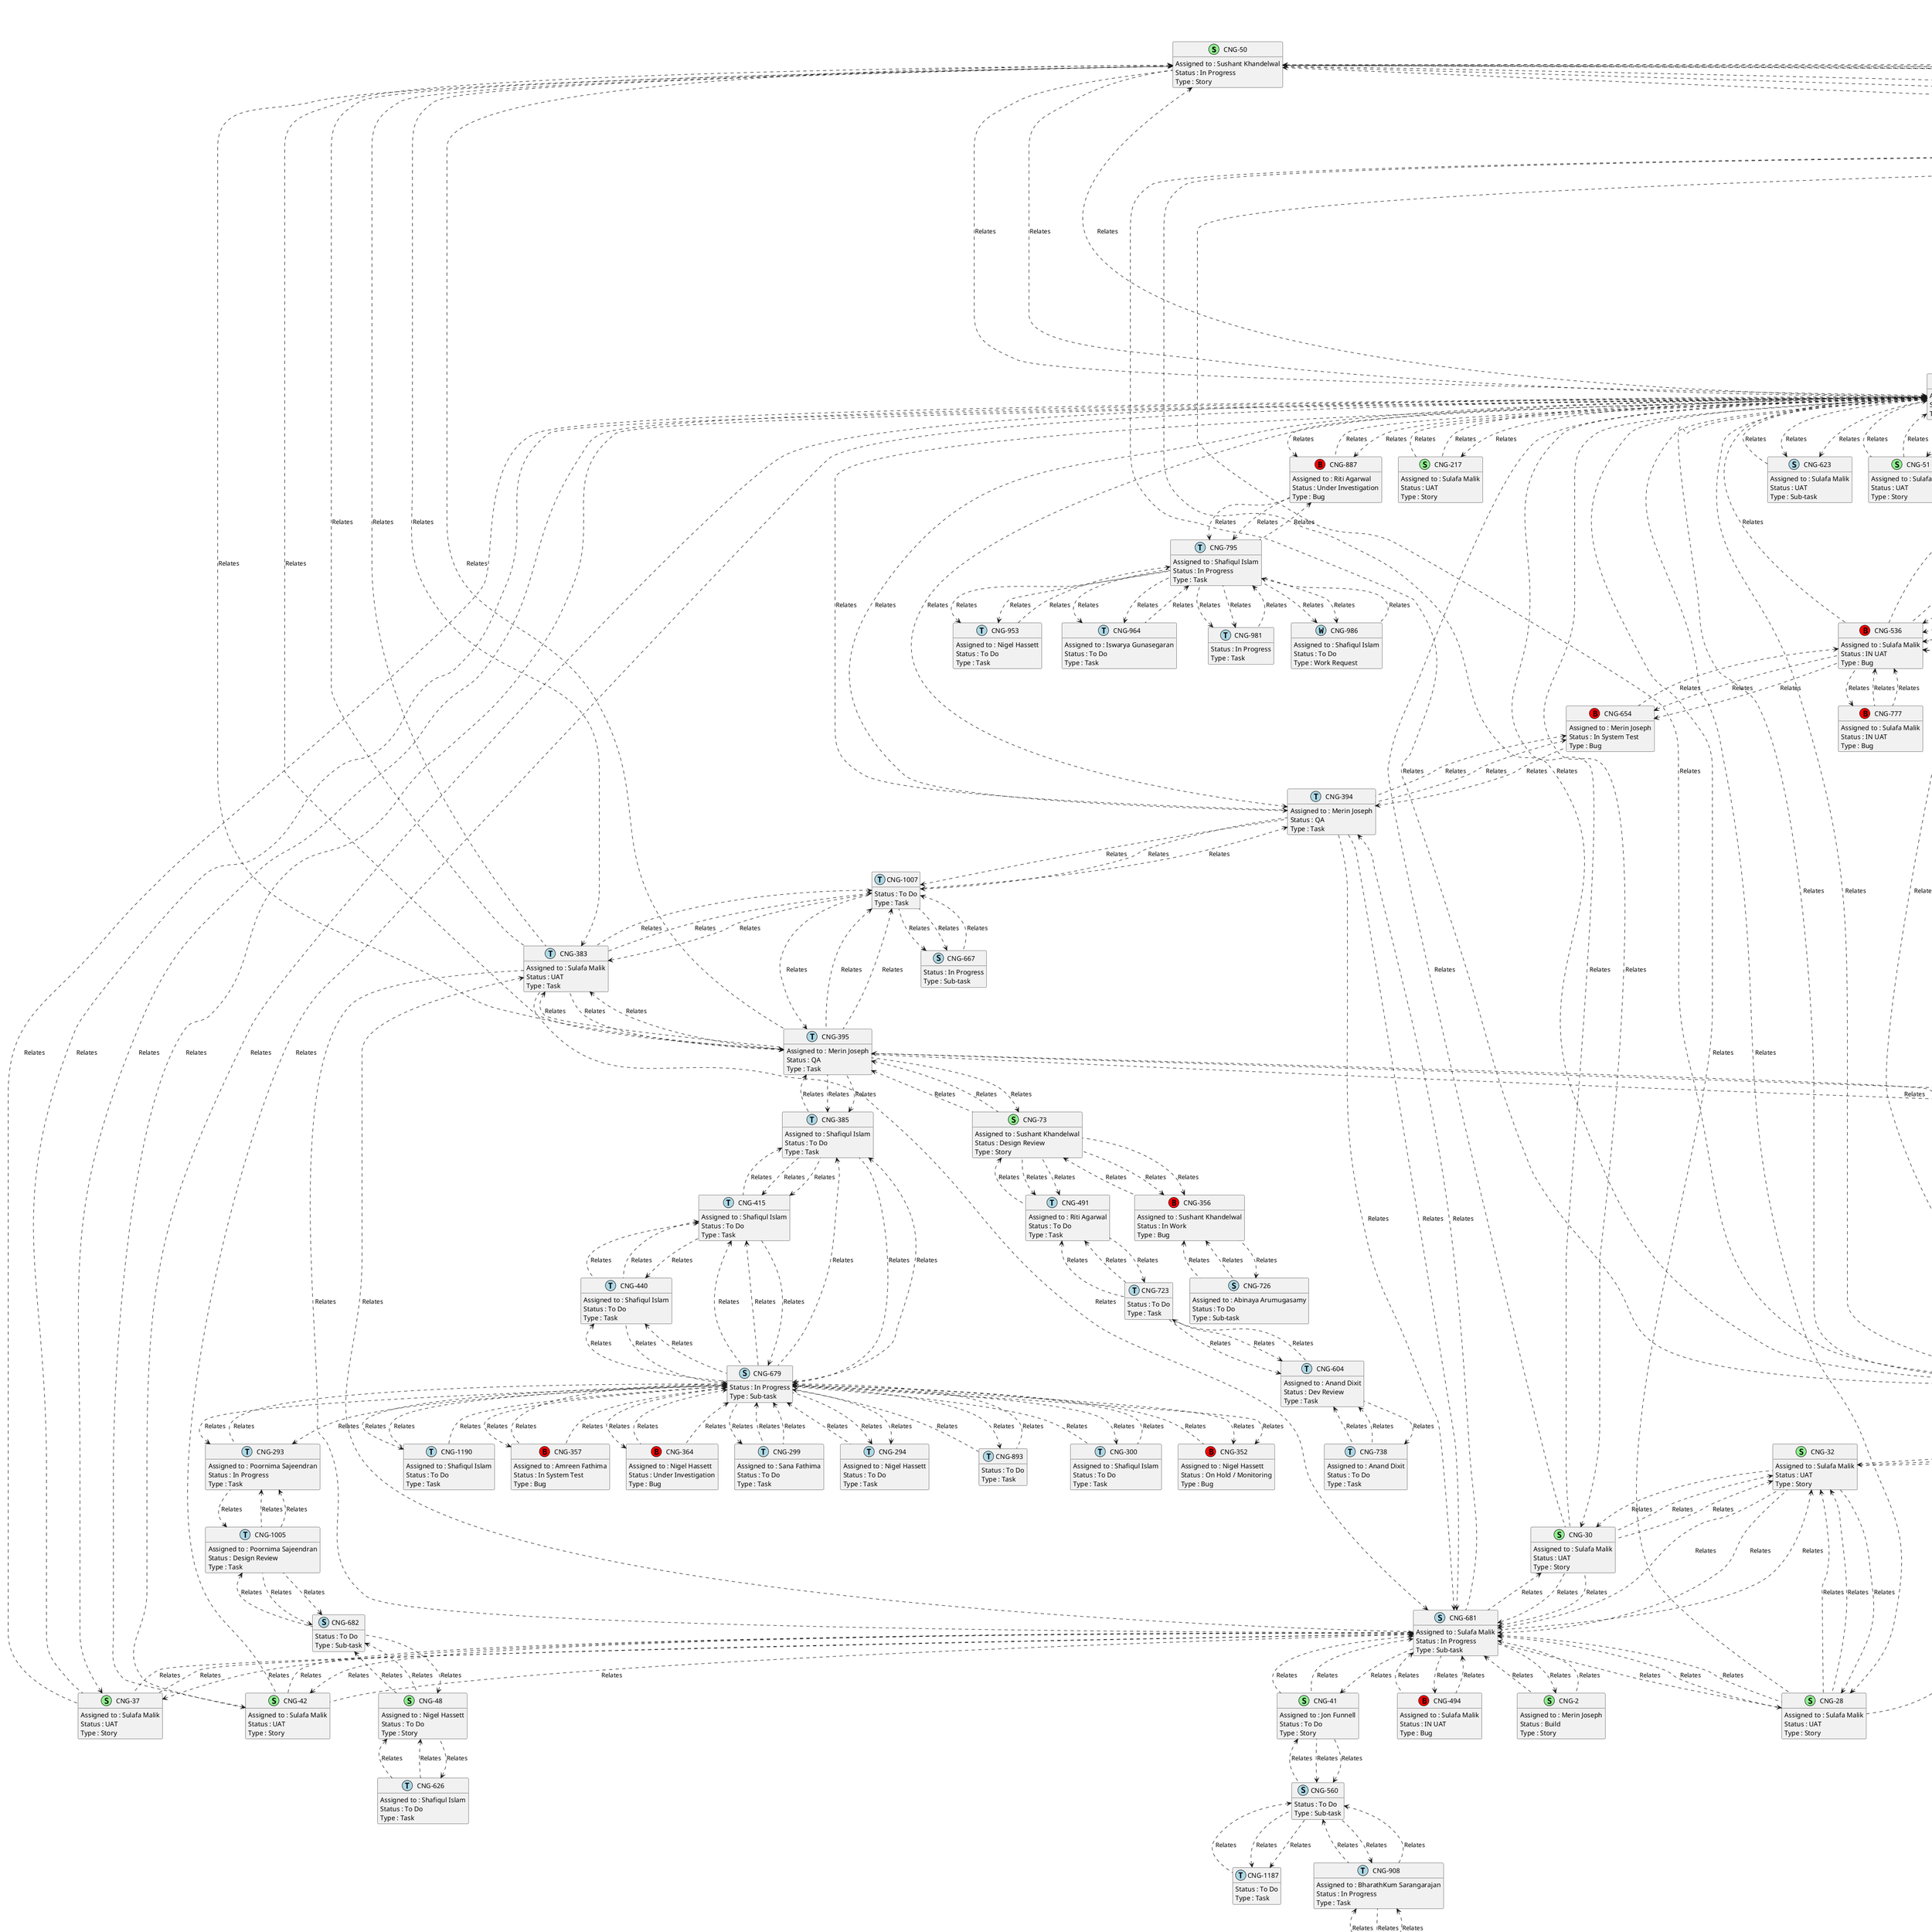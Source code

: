 @startuml
'https://plantuml.com/class-diagram

' GENERATE CLASS DIAGRAM ===========
' Generated at    : Mon Apr 15 14:04:21 CEST 2024

hide empty members

legend
Jira Ticket Status
----
(IN UAT) : 7
(In Review (migrated)) : 1
(To Do) : 97
(Dev Review) : 9
(In Work) : 3
(Under Investigation) : 2
(UAT) : 18
(In Progress) : 51
(In System Test) : 5
(QA) : 10
(Build) : 2
(On Hold / Monitoring) : 2
(Design Review) : 4
----
Jira Ticket Types
----
(Risks) : 7
(Task) : 104
(Issue) : 2
(Work Request) : 1
(Bug) : 19
(Sub-task) : 35
(Story) : 42
(New Feature) : 1
end legend


' Tickets =======
class "CNG-50" << (S,lightgreen) >> {
  Assigned to : Sushant Khandelwal
  Status : In Progress
  Type : Story
}

class "CNG-51" << (S,lightgreen) >> {
  Assigned to : Sulafa Malik
  Status : UAT
  Type : Story
}

class "CNG-55" << (S,lightgreen) >> {
  Assigned to : Shafiqul Islam
  Status : To Do
  Type : Story
}

class "CNG-57" << (S,lightgreen) >> {
  Assigned to : Sulafa Malik
  Status : UAT
  Type : Story
}

class "CNG-1329" << (T,lightblue) >> {
  Assigned to : Shafiqul Islam
  Status : To Do
  Type : Task
}

class "CNG-1208" << (T,lightblue) >> {
  Assigned to : Shafiqul Islam
  Status : To Do
  Type : Task
}

class "CNG-893" << (T,lightblue) >> {
  Status : To Do
  Type : Task
}

class "CNG-651" << (T,lightblue) >> {
  Assigned to : Rukaya Ogazi-Khan
  Status : To Do
  Type : Task
}

class "CNG-1205" << (T,lightblue) >> {
  Assigned to : Sivagami S
  Status : In Progress
  Type : Task
}

class "CNG-773" << (T,lightblue) >> {
  Assigned to : Merin Joseph
  Status : In Progress
  Type : Task
}

class "CNG-776" << (T,lightblue) >> {
  Assigned to : Rukaya Ogazi-Khan
  Status : To Do
  Type : Task
}

class "CNG-655" << (N,lightgreen) >> {
  Status : To Do
  Type : New Feature
}

class "CNG-654" << (B,red) >> {
  Assigned to : Merin Joseph
  Status : In System Test
  Type : Bug
}

class "CNG-533" << (T,lightblue) >> {
  Assigned to : Anand Dixit
  Status : In Progress
  Type : Task
}

class "CNG-536" << (B,red) >> {
  Assigned to : Sulafa Malik
  Status : IN UAT
  Type : Bug
}

class "CNG-415" << (T,lightblue) >> {
  Assigned to : Shafiqul Islam
  Status : To Do
  Type : Task
}

class "CNG-777" << (B,red) >> {
  Assigned to : Sulafa Malik
  Status : IN UAT
  Type : Bug
}

class "CNG-548" << (T,lightblue) >> {
  Assigned to : Sushant Khandelwal
  Status : In Progress
  Type : Task
}

class "CNG-66" << (S,lightgreen) >> {
  Assigned to : Sulafa Malik
  Status : UAT
  Type : Story
}

class "CNG-68" << (S,lightgreen) >> {
  Assigned to : Anand Jajoo
  Status : To Do
  Type : Story
}

class "CNG-69" << (S,lightgreen) >> {
  Assigned to : Sulafa Malik
  Status : UAT
  Type : Story
}

class "CNG-2" << (S,lightgreen) >> {
  Assigned to : Merin Joseph
  Status : Build
  Type : Story
}

class "CNG-785" << (T,lightblue) >> {
  Assigned to : BharathKum Sarangarajan
  Status : In Progress
  Type : Task
}

class "CNG-300" << (T,lightblue) >> {
  Assigned to : Shafiqul Islam
  Status : To Do
  Type : Task
}

class "CNG-1330" << (T,lightblue) >> {
  Assigned to : Rukaya Ogazi-Khan
  Status : To Do
  Type : Task
}

class "CNG-1331" << (T,lightblue) >> {
  Assigned to : Rukaya Ogazi-Khan
  Status : To Do
  Type : Task
}

class "CNG-667" << (S,lightblue) >> {
  Status : In Progress
  Type : Sub-task
}

class "CNG-30" << (S,lightgreen) >> {
  Assigned to : Sulafa Malik
  Status : UAT
  Type : Story
}

class "CNG-32" << (S,lightgreen) >> {
  Assigned to : Sulafa Malik
  Status : UAT
  Type : Story
}

class "CNG-999" << (T,lightblue) >> {
  Assigned to : Amreen Fathima
  Status : QA
  Type : Task
}

class "CNG-518" << (T,lightblue) >> {
  Assigned to : Shafiqul Islam
  Status : UAT
  Type : Task
}

class "CNG-37" << (S,lightgreen) >> {
  Assigned to : Sulafa Malik
  Status : UAT
  Type : Story
}

class "CNG-1305" << (T,lightblue) >> {
  Assigned to : Rukaya Ogazi-Khan
  Status : In Progress
  Type : Task
}

class "CNG-870" << (T,lightblue) >> {
  Assigned to : Rukaya Ogazi-Khan
  Status : To Do
  Type : Task
}

class "CNG-873" << (T,lightblue) >> {
  Assigned to : Paolo Brunasti
  Status : In Progress
  Type : Task
}

class "CNG-1301" << (T,lightblue) >> {
  Assigned to : Rukaya Ogazi-Khan
  Status : To Do
  Type : Task
}

class "CNG-994" << (R,red) >> {
  Assigned to : Shafiqul Islam
  Status : To Do
  Type : Risks
}

class "CNG-993" << (R,red) >> {
  Assigned to : Sana Fathima
  Status : To Do
  Type : Risks
}

class "CNG-996" << (R,red) >> {
  Assigned to : Shafiqul Islam
  Status : To Do
  Type : Risks
}

class "CNG-1300" << (T,lightblue) >> {
  Assigned to : Dileep
  Status : In Progress
  Type : Task
}

class "CNG-995" << (R,red) >> {
  Assigned to : Shafiqul Islam
  Status : To Do
  Type : Risks
}

class "CNG-997" << (R,red) >> {
  Assigned to : Shafiqul Islam
  Status : To Do
  Type : Risks
}

class "CNG-41" << (S,lightgreen) >> {
  Assigned to : Jon Funnell
  Status : To Do
  Type : Story
}

class "CNG-42" << (S,lightgreen) >> {
  Assigned to : Sulafa Malik
  Status : UAT
  Type : Story
}

class "CNG-529" << (T,lightblue) >> {
  Assigned to : Rukaya Ogazi-Khan
  Status : To Do
  Type : Task
}

class "CNG-407" << (B,red) >> {
  Assigned to : Shafiqul Islam
  Status : On Hold / Monitoring
  Type : Bug
}

class "CNG-46" << (S,lightgreen) >> {
  Assigned to : Sulafa Malik
  Status : UAT
  Type : Story
}

class "CNG-1318" << (T,lightblue) >> {
  Assigned to : BharathKum Sarangarajan
  Status : To Do
  Type : Task
}

class "CNG-48" << (S,lightgreen) >> {
  Assigned to : Nigel Hassett
  Status : To Do
  Type : Story
}

class "CNG-1316" << (T,lightblue) >> {
  Status : To Do
  Type : Task
}

class "CNG-49" << (S,lightgreen) >> {
  Assigned to : Amreen Fathima
  Status : QA
  Type : Story
}

class "CNG-1315" << (T,lightblue) >> {
  Assigned to : BharathKum Sarangarajan
  Status : To Do
  Type : Task
}

class "CNG-521" << (B,red) >> {
  Assigned to : Jon Funnell
  Status : IN UAT
  Type : Bug
}

class "CNG-765" << (S,lightblue) >> {
  Assigned to : Jon Funnell
  Status : In Progress
  Type : Sub-task
}

class "CNG-646" << (B,red) >> {
  Assigned to : Sulafa Malik
  Status : IN UAT
  Type : Bug
}

class "CNG-887" << (B,red) >> {
  Assigned to : Riti Agarwal
  Status : Under Investigation
  Type : Bug
}

class "CNG-339" << (T,lightblue) >> {
  Assigned to : Abinaya Arumugasamy
  Status : Dev Review
  Type : Task
}

class "CNG-210" << (S,lightgreen) >> {
  Assigned to : Sulafa Malik
  Status : UAT
  Type : Story
}

class "CNG-697" << (T,lightblue) >> {
  Assigned to : Shafiqul Islam
  Status : In Progress
  Type : Task
}

class "CNG-696" << (T,lightblue) >> {
  Assigned to : Shafiqul Islam
  Status : In Progress
  Type : Task
}

class "CNG-333" << (T,lightblue) >> {
  Assigned to : BharathKum Sarangarajan
  Status : In Progress
  Type : Task
}

class "CNG-214" << (S,lightgreen) >> {
  Assigned to : Narayana Golla
  Status : In Progress
  Type : Story
}

class "CNG-217" << (S,lightgreen) >> {
  Assigned to : Sulafa Malik
  Status : UAT
  Type : Story
}

class "CNG-590" << (S,lightblue) >> {
  Assigned to : Shafiqul Islam
  Status : To Do
  Type : Sub-task
}

class "CNG-592" << (S,lightblue) >> {
  Assigned to : Anand Dixit
  Status : To Do
  Type : Sub-task
}

class "CNG-591" << (S,lightblue) >> {
  Assigned to : Shafiqul Islam
  Status : To Do
  Type : Sub-task
}

class "CNG-352" << (B,red) >> {
  Assigned to : Nigel Hassett
  Status : On Hold / Monitoring
  Type : Bug
}

class "CNG-908" << (T,lightblue) >> {
  Assigned to : BharathKum Sarangarajan
  Status : In Progress
  Type : Task
}

class "CNG-902" << (T,lightblue) >> {
  Assigned to : Rukaya Ogazi-Khan
  Status : To Do
  Type : Task
}

class "CNG-28" << (S,lightgreen) >> {
  Assigned to : Sulafa Malik
  Status : UAT
  Type : Story
}

class "CNG-906" << (T,lightblue) >> {
  Assigned to : Rukaya Ogazi-Khan
  Status : To Do
  Type : Task
}

class "CNG-589" << (S,lightblue) >> {
  Assigned to : Shafiqul Islam
  Status : In Progress
  Type : Sub-task
}

class "CNG-346" << (B,red) >> {
  Assigned to : Amreen Fathima
  Status : In System Test
  Type : Bug
}

class "CNG-1185" << (T,lightblue) >> {
  Assigned to : Rukaya Ogazi-Khan
  Status : To Do
  Type : Task
}

class "CNG-1183" << (T,lightblue) >> {
  Assigned to : Rukaya Ogazi-Khan
  Status : To Do
  Type : Task
}

class "CNG-680" << (S,lightblue) >> {
  Status : In Progress
  Type : Sub-task
}

class "CNG-1060" << (T,lightblue) >> {
  Assigned to : Rukaya Ogazi-Khan
  Status : To Do
  Type : Task
}

class "CNG-1182" << (T,lightblue) >> {
  Assigned to : Shafiqul Islam
  Status : To Do
  Type : Task
}

class "CNG-440" << (T,lightblue) >> {
  Assigned to : Shafiqul Islam
  Status : To Do
  Type : Task
}

class "CNG-682" << (S,lightblue) >> {
  Status : To Do
  Type : Sub-task
}

class "CNG-681" << (S,lightblue) >> {
  Assigned to : Sulafa Malik
  Status : In Progress
  Type : Sub-task
}

class "CNG-560" << (S,lightblue) >> {
  Status : To Do
  Type : Sub-task
}

class "CNG-559" << (S,lightblue) >> {
  Assigned to : Sulafa Malik
  Status : To Do
  Type : Sub-task
}

class "CNG-312" << (B,red) >> {
  Assigned to : Sulafa Malik
  Status : IN UAT
  Type : Bug
}

class "CNG-795" << (T,lightblue) >> {
  Assigned to : Shafiqul Islam
  Status : In Progress
  Type : Task
}

class "CNG-1189" << (T,lightblue) >> {
  Assigned to : Rukaya Ogazi-Khan
  Status : To Do
  Type : Task
}

class "CNG-679" << (S,lightblue) >> {
  Status : In Progress
  Type : Sub-task
}

class "CNG-1187" << (T,lightblue) >> {
  Status : To Do
  Type : Task
}

class "CNG-558" << (S,lightblue) >> {
  Status : To Do
  Type : Sub-task
}

class "CNG-557" << (S,lightblue) >> {
  Assigned to : Shafiqul Islam
  Status : In Progress
  Type : Sub-task
}

class "CNG-1075" << (T,lightblue) >> {
  Assigned to : Rukaya Ogazi-Khan
  Status : In Progress
  Type : Task
}

class "CNG-1190" << (T,lightblue) >> {
  Assigned to : Shafiqul Islam
  Status : To Do
  Type : Task
}

class "CNG-1191" << (T,lightblue) >> {
  Assigned to : Shafiqul Islam
  Status : To Do
  Type : Task
}

class "CNG-684" << (S,lightblue) >> {
  Assigned to : Shafiqul Islam
  Status : To Do
  Type : Sub-task
}

class "CNG-686" << (S,lightblue) >> {
  Status : QA
  Type : Sub-task
}

class "CNG-685" << (S,lightblue) >> {
  Assigned to : Merin Joseph
  Status : To Do
  Type : Sub-task
}

class "CNG-688" << (S,lightblue) >> {
  Status : To Do
  Type : Sub-task
}

class "CNG-687" << (S,lightblue) >> {
  Assigned to : Sulafa Malik
  Status : To Do
  Type : Sub-task
}

class "CNG-689" << (S,lightblue) >> {
  Status : QA
  Type : Sub-task
}

class "CNG-383" << (T,lightblue) >> {
  Assigned to : Sulafa Malik
  Status : UAT
  Type : Task
}

class "CNG-1281" << (T,lightblue) >> {
  Assigned to : Rukaya Ogazi-Khan
  Status : To Do
  Type : Task
}

class "CNG-385" << (T,lightblue) >> {
  Assigned to : Shafiqul Islam
  Status : To Do
  Type : Task
}

class "CNG-814" << (S,lightblue) >> {
  Status : In Progress
  Type : Sub-task
}

class "CNG-376" << (S,lightgreen) >> {
  Assigned to : Abdul Kader Nabil
  Status : Dev Review
  Type : Story
}

class "CNG-255" << (T,lightblue) >> {
  Assigned to : Deepak Ingwale
  Status : Dev Review
  Type : Task
}

class "CNG-257" << (S,lightgreen) >> {
  Assigned to : Tony Cassidy
  Status : UAT
  Type : Story
}

class "CNG-377" << (S,lightgreen) >> {
  Assigned to : Abinaya Arumugasamy
  Status : Dev Review
  Type : Story
}

class "CNG-1289" << (T,lightblue) >> {
  Status : To Do
  Type : Task
}

class "CNG-1174" << (S,lightblue) >> {
  Status : To Do
  Type : Sub-task
}

class "CNG-1175" << (T,lightblue) >> {
  Assigned to : Rukaya Ogazi-Khan
  Status : In Progress
  Type : Task
}

class "CNG-1172" << (S,lightblue) >> {
  Status : To Do
  Type : Sub-task
}

class "CNG-394" << (T,lightblue) >> {
  Assigned to : Merin Joseph
  Status : QA
  Type : Task
}

class "CNG-393" << (S,lightgreen) >> {
  Assigned to : Deepak Ingwale
  Status : In Progress
  Type : Story
}

class "CNG-395" << (T,lightblue) >> {
  Assigned to : Merin Joseph
  Status : QA
  Type : Task
}

class "CNG-707" << (S,lightgreen) >> {
  Assigned to : Anand Dixit
  Status : To Do
  Type : Story
}

class "CNG-387" << (S,lightgreen) >> {
  Assigned to : Sulafa Malik
  Status : UAT
  Type : Story
}

class "CNG-388" << (S,lightgreen) >> {
  Assigned to : Sushant Khandelwal
  Status : In Progress
  Type : Story
}

class "CNG-1299" << (T,lightblue) >> {
  Assigned to : Rukaya Ogazi-Khan
  Status : In Progress
  Type : Task
}

class "CNG-269" << (S,lightgreen) >> {
  Assigned to : Abdul Kader Nabil
  Status : Dev Review
  Type : Story
}

class "CNG-1179" << (T,lightblue) >> {
  Assigned to : Rukaya Ogazi-Khan
  Status : To Do
  Type : Task
}

class "CNG-700" << (T,lightblue) >> {
  Assigned to : Shafiqul Islam
  Status : To Do
  Type : Task
}

class "CNG-1141" << (T,lightblue) >> {
  Assigned to : Amreen Fathima
  Status : To Do
  Type : Task
}

class "CNG-1142" << (T,lightblue) >> {
  Assigned to : Stephy Aniyan
  Status : To Do
  Type : Task
}

class "CNG-1140" << (T,lightblue) >> {
  Assigned to : Amreen Fathima
  Status : To Do
  Type : Task
}

class "CNG-356" << (B,red) >> {
  Assigned to : Sushant Khandelwal
  Status : In Work
  Type : Bug
}

class "CNG-357" << (B,red) >> {
  Assigned to : Amreen Fathima
  Status : In System Test
  Type : Bug
}

class "CNG-1273" << (T,lightblue) >> {
  Assigned to : Rukaya Ogazi-Khan
  Status : Design Review
  Type : Task
}

class "CNG-1274" << (T,lightblue) >> {
  Assigned to : Rukaya Ogazi-Khan
  Status : To Do
  Type : Task
}

class "CNG-1153" << (T,lightblue) >> {
  Assigned to : Stephy Aniyan
  Status : QA
  Type : Task
}

class "CNG-491" << (T,lightblue) >> {
  Assigned to : Riti Agarwal
  Status : To Do
  Type : Task
}

class "CNG-1151" << (T,lightblue) >> {
  Assigned to : BharathKum Sarangarajan
  Status : In Progress
  Type : Task
}

class "CNG-1030" << (S,lightblue) >> {
  Assigned to : Pratik Desai
  Status : In Review (migrated)
  Type : Sub-task
}

class "CNG-494" << (B,red) >> {
  Assigned to : Sulafa Malik
  Status : IN UAT
  Type : Bug
}

class "CNG-804" << (S,lightblue) >> {
  Assigned to : Jon Funnell
  Status : To Do
  Type : Sub-task
}

class "CNG-1039" << (S,lightblue) >> {
  Assigned to : Stephy Aniyan
  Status : In Progress
  Type : Sub-task
}

class "CNG-364" << (B,red) >> {
  Assigned to : Nigel Hassett
  Status : Under Investigation
  Type : Bug
}

class "CNG-485" << (S,lightgreen) >> {
  Assigned to : Sulafa Malik
  Status : UAT
  Type : Story
}

class "CNG-367" << (B,red) >> {
  Assigned to : Shafiqul Islam
  Status : In Work
  Type : Bug
}

class "CNG-1279" << (T,lightblue) >> {
  Assigned to : Rukaya Ogazi-Khan
  Status : To Do
  Type : Task
}

class "CNG-366" << (B,red) >> {
  Assigned to : Merin Joseph
  Status : In Work
  Type : Bug
}

class "CNG-369" << (S,lightgreen) >> {
  Assigned to : Abdul Kader Nabil
  Status : Dev Review
  Type : Story
}

class "CNG-1156" << (T,lightblue) >> {
  Assigned to : Rukaya Ogazi-Khan
  Status : To Do
  Type : Task
}

class "CNG-800" << (S,lightblue) >> {
  Assigned to : Anand Dixit
  Status : In Progress
  Type : Sub-task
}

class "CNG-1275" << (T,lightblue) >> {
  Assigned to : Rukaya Ogazi-Khan
  Status : In Progress
  Type : Task
}

class "CNG-1154" << (T,lightblue) >> {
  Assigned to : Rukaya Ogazi-Khan
  Status : To Do
  Type : Task
}

class "CNG-1361" << (T,lightblue) >> {
  Status : In Progress
  Type : Task
}

class "CNG-90" << (S,lightgreen) >> {
  Assigned to : Merin Joseph
  Status : QA
  Type : Story
}

class "CNG-738" << (T,lightblue) >> {
  Assigned to : Anand Dixit
  Status : To Do
  Type : Task
}

class "CNG-739" << (T,lightblue) >> {
  Assigned to : Shafiqul Islam
  Status : To Do
  Type : Task
}

class "CNG-1008" << (T,lightblue) >> {
  Status : To Do
  Type : Task
}

class "CNG-299" << (T,lightblue) >> {
  Assigned to : Sana Fathima
  Status : To Do
  Type : Task
}

class "CNG-1007" << (T,lightblue) >> {
  Status : To Do
  Type : Task
}

class "CNG-1004" << (R,red) >> {
  Assigned to : Sana Fathima
  Status : In Progress
  Type : Risks
}

class "CNG-850" << (T,lightblue) >> {
  Status : To Do
  Type : Task
}

class "CNG-1005" << (T,lightblue) >> {
  Assigned to : Poornima Sajeendran
  Status : Design Review
  Type : Task
}

class "CNG-1123" << (T,lightblue) >> {
  Assigned to : Deepak Ingwale
  Status : In Progress
  Type : Task
}

class "CNG-611" << (S,lightblue) >> {
  Assigned to : Amreen Fathima
  Status : To Do
  Type : Sub-task
}

class "CNG-610" << (S,lightblue) >> {
  Assigned to : Amreen Fathima
  Status : QA
  Type : Sub-task
}

class "CNG-1363" << (T,lightblue) >> {
  Status : To Do
  Type : Task
}

class "CNG-733" << (T,lightblue) >> {
  Assigned to : Shafiqul Islam
  Status : In Progress
  Type : Task
}

class "CNG-975" << (T,lightblue) >> {
  Assigned to : Anand Jajoo
  Status : In Progress
  Type : Task
}

class "CNG-1010" << (I,orange) >> {
  Assigned to : Shafiqul Islam
  Status : To Do
  Type : Issue
}

class "CNG-626" << (T,lightblue) >> {
  Assigned to : Shafiqul Islam
  Status : To Do
  Type : Task
}

class "CNG-506" << (T,lightblue) >> {
  Status : To Do
  Type : Task
}

class "CNG-508" << (T,lightblue) >> {
  Assigned to : Rukaya Ogazi-Khan
  Status : To Do
  Type : Task
}

class "CNG-629" << (T,lightblue) >> {
  Assigned to : Sushant Khandelwal
  Status : Dev Review
  Type : Task
}

class "CNG-981" << (T,lightblue) >> {
  Status : In Progress
  Type : Task
}

class "CNG-1017" << (T,lightblue) >> {
  Assigned to : Shafiqul Islam
  Status : To Do
  Type : Task
}

class "CNG-1139" << (T,lightblue) >> {
  Assigned to : Amreen Fathima
  Status : In Progress
  Type : Task
}

class "CNG-1378" << (T,lightblue) >> {
  Status : To Do
  Type : Task
}

class "CNG-1015" << (T,lightblue) >> {
  Assigned to : Sushant Khandelwal
  Status : In Progress
  Type : Task
}

class "CNG-1379" << (T,lightblue) >> {
  Assigned to : Merin Joseph
  Status : In Progress
  Type : Task
}

class "CNG-740" << (T,lightblue) >> {
  Assigned to : Shafiqul Islam
  Status : To Do
  Type : Task
}

class "CNG-1013" << (B,red) >> {
  Assigned to : Stephy Aniyan
  Status : In System Test
  Type : Bug
}

class "CNG-984" << (T,lightblue) >> {
  Status : To Do
  Type : Task
}

class "CNG-1011" << (R,red) >> {
  Assigned to : Sushant Khandelwal
  Status : To Do
  Type : Risks
}

class "CNG-986" << (W,lightblue) >> {
  Assigned to : Shafiqul Islam
  Status : To Do
  Type : Work Request
}

class "CNG-1012" << (B,red) >> {
  Assigned to : Stephy Aniyan
  Status : In System Test
  Type : Bug
}

class "CNG-623" << (S,lightblue) >> {
  Assigned to : Sulafa Malik
  Status : UAT
  Type : Sub-task
}

class "CNG-865" << (T,lightblue) >> {
  Assigned to : Nigel Hassett
  Status : To Do
  Type : Task
}

class "CNG-70" << (S,lightgreen) >> {
  Assigned to : Sushant Khandelwal
  Status : In Progress
  Type : Story
}

class "CNG-71" << (S,lightgreen) >> {
  Assigned to : BharathKum Sarangarajan
  Status : To Do
  Type : Story
}

class "CNG-72" << (S,lightgreen) >> {
  Assigned to : Jon Funnell
  Status : To Do
  Type : Story
}

class "CNG-73" << (S,lightgreen) >> {
  Assigned to : Sushant Khandelwal
  Status : Design Review
  Type : Story
}

class "CNG-74" << (S,lightgreen) >> {
  Assigned to : Shafiqul Islam
  Status : To Do
  Type : Story
}

class "CNG-77" << (S,lightgreen) >> {
  Assigned to : Jon Funnell
  Status : To Do
  Type : Story
}

class "CNG-78" << (S,lightgreen) >> {
  Assigned to : BharathKum Sarangarajan
  Status : In Progress
  Type : Story
}

class "CNG-79" << (S,lightgreen) >> {
  Assigned to : Deepak Ingwale
  Status : Build
  Type : Story
}

class "CNG-1107" << (T,lightblue) >> {
  Assigned to : Paolo Brunasti
  Status : In Progress
  Type : Task
}

class "CNG-1229" << (I,orange) >> {
  Assigned to : Dileep
  Status : In Progress
  Type : Issue
}

class "CNG-398" << (T,lightblue) >> {
  Assigned to : Amreen Fathima
  Status : To Do
  Type : Task
}

class "CNG-1225" << (S,lightblue) >> {
  Assigned to : Merin Joseph
  Status : In Progress
  Type : Sub-task
}

class "CNG-710" << (S,lightblue) >> {
  Assigned to : Shafiqul Islam
  Status : To Do
  Type : Sub-task
}

class "CNG-1222" << (T,lightblue) >> {
  Assigned to : Nigel Hassett
  Status : To Do
  Type : Task
}

class "CNG-1223" << (S,lightgreen) >> {
  Assigned to : BharathKum Sarangarajan
  Status : To Do
  Type : Story
}

class "CNG-711" << (S,lightblue) >> {
  Assigned to : Iswarya Gunasegaran
  Status : To Do
  Type : Sub-task
}

class "CNG-953" << (T,lightblue) >> {
  Assigned to : Nigel Hassett
  Status : To Do
  Type : Task
}

class "CNG-1230" << (T,lightblue) >> {
  Assigned to : Shafiqul Islam
  Status : In Progress
  Type : Task
}

class "CNG-293" << (T,lightblue) >> {
  Assigned to : Poornima Sajeendran
  Status : In Progress
  Type : Task
}

class "CNG-294" << (T,lightblue) >> {
  Assigned to : Nigel Hassett
  Status : To Do
  Type : Task
}

class "CNG-81" << (S,lightgreen) >> {
  Assigned to : Sushant Khandelwal
  Status : Dev Review
  Type : Story
}

class "CNG-84" << (S,lightgreen) >> {
  Assigned to : Deepak Ingwale
  Status : Design Review
  Type : Story
}

class "CNG-604" << (T,lightblue) >> {
  Assigned to : Anand Dixit
  Status : Dev Review
  Type : Task
}

class "CNG-606" << (B,red) >> {
  Assigned to : Sulafa Malik
  Status : IN UAT
  Type : Bug
}

class "CNG-726" << (S,lightblue) >> {
  Assigned to : Abinaya Arumugasamy
  Status : To Do
  Type : Sub-task
}

class "CNG-609" << (T,lightblue) >> {
  Assigned to : Amreen Fathima
  Status : QA
  Type : Task
}

class "CNG-1235" << (T,lightblue) >> {
  Assigned to : Paolo Brunasti
  Status : In Progress
  Type : Task
}

class "CNG-961" << (S,lightblue) >> {
  Assigned to : Anand Jajoo
  Status : In Progress
  Type : Sub-task
}

class "CNG-1236" << (T,lightblue) >> {
  Status : In Progress
  Type : Task
}

class "CNG-723" << (T,lightblue) >> {
  Status : To Do
  Type : Task
}

class "CNG-964" << (T,lightblue) >> {
  Assigned to : Iswarya Gunasegaran
  Status : To Do
  Type : Task
}



' Links =======
"CNG-1329" <.. "CNG-733" : Relates
"CNG-1208" <.. "CNG-710" : Relates
"CNG-1208" <.. "CNG-710" : Relates
"CNG-893" <.. "CNG-679" : Relates
"CNG-651" <.. "CNG-711" : Relates
"CNG-651" <.. "CNG-733" : Relates
"CNG-1205" <.. "CNG-873" : Relates
"CNG-1205" <.. "CNG-685" : Relates
"CNG-1205" <.. "CNG-685" : Relates
"CNG-773" <.. "CNG-55" : Relates
"CNG-776" <.. "CNG-733" : Relates
"CNG-655" <.. "CNG-700" : Relates
"CNG-655" <.. "CNG-393" : Relates
"CNG-654" <.. "CNG-536" : Relates
"CNG-654" <.. "CNG-394" : Relates
"CNG-654" <.. "CNG-536" : Relates
"CNG-654" <.. "CNG-394" : Relates
"CNG-533" <.. "CNG-688" : Relates
"CNG-533" <.. "CNG-688" : Relates
"CNG-536" <.. "CNG-654" : Relates
"CNG-536" <.. "CNG-687" : Relates
"CNG-536" <.. "CNG-214" : Relates
"CNG-536" <.. "CNG-684" : Relates
"CNG-536" <.. "CNG-777" : Relates
"CNG-536" <.. "CNG-214" : Relates
"CNG-536" <.. "CNG-684" : Relates
"CNG-536" <.. "CNG-777" : Relates
"CNG-415" <.. "CNG-440" : Relates
"CNG-415" <.. "CNG-385" : Relates
"CNG-415" <.. "CNG-679" : Relates
"CNG-415" <.. "CNG-440" : Relates
"CNG-415" <.. "CNG-385" : Relates
"CNG-415" <.. "CNG-679" : Relates
"CNG-777" <.. "CNG-536" : Relates
"CNG-548" <.. "CNG-800" : Relates
"CNG-2" <.. "CNG-681" : Relates
"CNG-785" <.. "CNG-908" : Relates
"CNG-300" <.. "CNG-679" : Relates
"CNG-1330" <.. "CNG-733" : Relates
"CNG-1331" <.. "CNG-733" : Relates
"CNG-667" <.. "CNG-1007" : Relates
"CNG-667" <.. "CNG-1007" : Relates
"CNG-999" <.. "CNG-684" : Relates
"CNG-999" <.. "CNG-685" : Relates
"CNG-999" <.. "CNG-1223" : Relates
"CNG-999" <.. "CNG-686" : Relates
"CNG-999" <.. "CNG-700" : Relates
"CNG-999" <.. "CNG-700" : Relates
"CNG-518" <.. "CNG-684" : Relates
"CNG-518" <.. "CNG-739" : Relates
"CNG-518" <.. "CNG-684" : Relates
"CNG-518" <.. "CNG-739" : Relates
"CNG-1305" <.. "CNG-873" : Relates
"CNG-870" <.. "CNG-733" : Relates
"CNG-870" <.. "CNG-733" : Relates
"CNG-1301" <.. "CNG-733" : Relates
"CNG-994" <.. "CNG-984" : Relates
"CNG-873" <.. "CNG-1229" : Relates
"CNG-873" <.. "CNG-1379" : Relates
"CNG-873" <.. "CNG-1222" : Relates
"CNG-873" <.. "CNG-1235" : Relates
"CNG-873" <.. "CNG-1107" : Relates
"CNG-873" <.. "CNG-1123" : Relates
"CNG-873" <.. "CNG-1205" : Relates
"CNG-873" <.. "CNG-961" : Relates
"CNG-873" <.. "CNG-710" : Relates
"CNG-873" <.. "CNG-711" : Relates
"CNG-873" <.. "CNG-1230" : Relates
"CNG-873" <.. "CNG-557" : Relates
"CNG-873" <.. "CNG-1273" : Relates
"CNG-873" <.. "CNG-1274" : Relates
"CNG-873" <.. "CNG-1275" : Relates
"CNG-873" <.. "CNG-1305" : Relates
"CNG-873" <.. "CNG-1315" : Relates
"CNG-873" <.. "CNG-1229" : Relates
"CNG-873" <.. "CNG-1379" : Relates
"CNG-873" <.. "CNG-1107" : Relates
"CNG-873" <.. "CNG-1123" : Relates
"CNG-873" <.. "CNG-1205" : Relates
"CNG-873" <.. "CNG-961" : Relates
"CNG-873" <.. "CNG-710" : Relates
"CNG-873" <.. "CNG-711" : Relates
"CNG-873" <.. "CNG-1230" : Relates
"CNG-873" <.. "CNG-557" : Relates
"CNG-873" <.. "CNG-1273" : Relates
"CNG-873" <.. "CNG-1274" : Relates
"CNG-873" <.. "CNG-1275" : Relates
"CNG-873" <.. "CNG-1305" : Relates
"CNG-873" <.. "CNG-1315" : Relates
"CNG-873" <.. "CNG-1229" : Relates
"CNG-873" <.. "CNG-1379" : Relates
"CNG-993" <.. "CNG-984" : Relates
"CNG-993" <.. "CNG-1008" : Relates
"CNG-993" <.. "CNG-1008" : Relates
"CNG-996" <.. "CNG-984" : Relates
"CNG-1300" <.. "CNG-733" : Relates
"CNG-995" <.. "CNG-984" : Relates
"CNG-997" <.. "CNG-984" : Relates
"CNG-529" <.. "CNG-733" : Relates
"CNG-529" <.. "CNG-733" : Relates
"CNG-407" <.. "CNG-684" : Relates
"CNG-407" <.. "CNG-684" : Relates
"CNG-1318" <.. "CNG-684" : Relates
"CNG-1318" <.. "CNG-684" : Relates
"CNG-1316" <.. "CNG-733" : Relates
"CNG-1316" <.. "CNG-367" : Relates
"CNG-1316" <.. "CNG-733" : Relates
"CNG-1316" <.. "CNG-367" : Relates
"CNG-1315" <.. "CNG-873" : Relates
"CNG-521" <.. "CNG-46" : Relates
"CNG-521" <.. "CNG-686" : Relates
"CNG-521" <.. "CNG-686" : Relates
"CNG-765" <.. "CNG-1172" : Relates
"CNG-765" <.. "CNG-1174" : Relates
"CNG-646" <.. "CNG-687" : Relates
"CNG-646" <.. "CNG-687" : Relates
"CNG-887" <.. "CNG-795" : Relates
"CNG-887" <.. "CNG-687" : Relates
"CNG-887" <.. "CNG-687" : Relates
"CNG-339" <.. "CNG-590" : Relates
"CNG-339" <.. "CNG-591" : Relates
"CNG-210" <.. "CNG-214" : Relates
"CNG-210" <.. "CNG-686" : Relates
"CNG-697" <.. "CNG-696" : Relates
"CNG-696" <.. "CNG-850" : Relates
"CNG-696" <.. "CNG-697" : Relates
"CNG-696" <.. "CNG-740" : Relates
"CNG-696" <.. "CNG-697" : Relates
"CNG-696" <.. "CNG-740" : Relates
"CNG-333" <.. "CNG-850" : Relates
"CNG-214" <.. "CNG-536" : Relates
"CNG-214" <.. "CNG-210" : Relates
"CNG-214" <.. "CNG-210" : Relates
"CNG-217" <.. "CNG-687" : Relates
"CNG-590" <.. "CNG-1361" : Relates
"CNG-590" <.. "CNG-339" : Relates
"CNG-590" <.. "CNG-339" : Relates
"CNG-592" <.. "CNG-257" : Relates
"CNG-592" <.. "CNG-84" : Relates
"CNG-591" <.. "CNG-1378" : Relates
"CNG-591" <.. "CNG-339" : Relates
"CNG-591" <.. "CNG-339" : Relates
"CNG-352" <.. "CNG-679" : Relates
"CNG-352" <.. "CNG-679" : Relates
"CNG-589" <.. "CNG-1363" : Relates
"CNG-589" <.. "CNG-1363" : Relates
"CNG-346" <.. "CNG-69" : Relates
"CNG-680" <.. "CNG-366" : Relates
"CNG-680" <.. "CNG-366" : Relates
"CNG-682" <.. "CNG-1005" : Relates
"CNG-682" <.. "CNG-48" : Relates
"CNG-682" <.. "CNG-1005" : Relates
"CNG-682" <.. "CNG-48" : Relates
"CNG-440" <.. "CNG-415" : Relates
"CNG-440" <.. "CNG-679" : Relates
"CNG-440" <.. "CNG-679" : Relates
"CNG-681" <.. "CNG-494" : Relates
"CNG-681" <.. "CNG-2" : Relates
"CNG-681" <.. "CNG-28" : Relates
"CNG-681" <.. "CNG-30" : Relates
"CNG-681" <.. "CNG-32" : Relates
"CNG-681" <.. "CNG-37" : Relates
"CNG-681" <.. "CNG-41" : Relates
"CNG-681" <.. "CNG-42" : Relates
"CNG-681" <.. "CNG-383" : Relates
"CNG-681" <.. "CNG-394" : Relates
"CNG-681" <.. "CNG-494" : Relates
"CNG-681" <.. "CNG-2" : Relates
"CNG-681" <.. "CNG-28" : Relates
"CNG-681" <.. "CNG-30" : Relates
"CNG-681" <.. "CNG-32" : Relates
"CNG-681" <.. "CNG-37" : Relates
"CNG-681" <.. "CNG-41" : Relates
"CNG-681" <.. "CNG-42" : Relates
"CNG-681" <.. "CNG-383" : Relates
"CNG-681" <.. "CNG-394" : Relates
"CNG-560" <.. "CNG-1187" : Relates
"CNG-560" <.. "CNG-41" : Relates
"CNG-560" <.. "CNG-908" : Relates
"CNG-560" <.. "CNG-41" : Relates
"CNG-560" <.. "CNG-908" : Relates
"CNG-559" <.. "CNG-312" : Relates
"CNG-559" <.. "CNG-79" : Relates
"CNG-559" <.. "CNG-81" : Relates
"CNG-559" <.. "CNG-84" : Relates
"CNG-559" <.. "CNG-369" : Relates
"CNG-559" <.. "CNG-78" : Relates
"CNG-559" <.. "CNG-376" : Relates
"CNG-559" <.. "CNG-79" : Relates
"CNG-559" <.. "CNG-81" : Relates
"CNG-559" <.. "CNG-84" : Relates
"CNG-559" <.. "CNG-369" : Relates
"CNG-559" <.. "CNG-78" : Relates
"CNG-559" <.. "CNG-376" : Relates
"CNG-312" <.. "CNG-559" : Relates
"CNG-312" <.. "CNG-559" : Relates
"CNG-795" <.. "CNG-953" : Relates
"CNG-795" <.. "CNG-964" : Relates
"CNG-795" <.. "CNG-981" : Relates
"CNG-795" <.. "CNG-986" : Relates
"CNG-795" <.. "CNG-887" : Relates
"CNG-795" <.. "CNG-887" : Relates
"CNG-679" <.. "CNG-352" : Relates
"CNG-679" <.. "CNG-440" : Relates
"CNG-679" <.. "CNG-415" : Relates
"CNG-679" <.. "CNG-385" : Relates
"CNG-679" <.. "CNG-294" : Relates
"CNG-679" <.. "CNG-293" : Relates
"CNG-679" <.. "CNG-300" : Relates
"CNG-679" <.. "CNG-893" : Relates
"CNG-679" <.. "CNG-299" : Relates
"CNG-679" <.. "CNG-364" : Relates
"CNG-679" <.. "CNG-1190" : Relates
"CNG-679" <.. "CNG-357" : Relates
"CNG-679" <.. "CNG-300" : Relates
"CNG-679" <.. "CNG-893" : Relates
"CNG-679" <.. "CNG-299" : Relates
"CNG-679" <.. "CNG-364" : Relates
"CNG-679" <.. "CNG-1190" : Relates
"CNG-679" <.. "CNG-357" : Relates
"CNG-558" <.. "CNG-1012" : Relates
"CNG-558" <.. "CNG-1013" : Relates
"CNG-558" <.. "CNG-269" : Relates
"CNG-558" <.. "CNG-269" : Relates
"CNG-557" <.. "CNG-873" : Relates
"CNG-557" <.. "CNG-1289" : Relates
"CNG-684" <.. "CNG-518" : Relates
"CNG-684" <.. "CNG-536" : Relates
"CNG-684" <.. "CNG-74" : Relates
"CNG-684" <.. "CNG-71" : Relates
"CNG-684" <.. "CNG-70" : Relates
"CNG-684" <.. "CNG-407" : Relates
"CNG-684" <.. "CNG-55" : Relates
"CNG-684" <.. "CNG-1318" : Relates
"CNG-684" <.. "CNG-90" : Relates
"CNG-684" <.. "CNG-999" : Relates
"CNG-684" <.. "CNG-90" : Relates
"CNG-684" <.. "CNG-999" : Relates
"CNG-686" <.. "CNG-485" : Relates
"CNG-686" <.. "CNG-69" : Relates
"CNG-686" <.. "CNG-521" : Relates
"CNG-686" <.. "CNG-609" : Relates
"CNG-686" <.. "CNG-610" : Relates
"CNG-686" <.. "CNG-611" : Relates
"CNG-686" <.. "CNG-606" : Relates
"CNG-686" <.. "CNG-388" : Relates
"CNG-686" <.. "CNG-50" : Relates
"CNG-686" <.. "CNG-70" : Relates
"CNG-686" <.. "CNG-90" : Relates
"CNG-686" <.. "CNG-269" : Relates
"CNG-686" <.. "CNG-210" : Relates
"CNG-686" <.. "CNG-999" : Relates
"CNG-686" <.. "CNG-50" : Relates
"CNG-686" <.. "CNG-70" : Relates
"CNG-686" <.. "CNG-90" : Relates
"CNG-686" <.. "CNG-269" : Relates
"CNG-686" <.. "CNG-210" : Relates
"CNG-686" <.. "CNG-999" : Relates
"CNG-685" <.. "CNG-269" : Relates
"CNG-685" <.. "CNG-1153" : Relates
"CNG-685" <.. "CNG-1205" : Relates
"CNG-685" <.. "CNG-70" : Relates
"CNG-685" <.. "CNG-50" : Relates
"CNG-685" <.. "CNG-999" : Relates
"CNG-685" <.. "CNG-1225" : Relates
"CNG-685" <.. "CNG-1151" : Relates
"CNG-685" <.. "CNG-255" : Relates
"CNG-685" <.. "CNG-70" : Relates
"CNG-685" <.. "CNG-50" : Relates
"CNG-685" <.. "CNG-999" : Relates
"CNG-685" <.. "CNG-1225" : Relates
"CNG-685" <.. "CNG-1151" : Relates
"CNG-685" <.. "CNG-255" : Relates
"CNG-688" <.. "CNG-533" : Relates
"CNG-688" <.. "CNG-77" : Relates
"CNG-688" <.. "CNG-77" : Relates
"CNG-687" <.. "CNG-536" : Relates
"CNG-687" <.. "CNG-46" : Relates
"CNG-687" <.. "CNG-57" : Relates
"CNG-687" <.. "CNG-887" : Relates
"CNG-687" <.. "CNG-394" : Relates
"CNG-687" <.. "CNG-646" : Relates
"CNG-687" <.. "CNG-623" : Relates
"CNG-687" <.. "CNG-28" : Relates
"CNG-687" <.. "CNG-30" : Relates
"CNG-687" <.. "CNG-37" : Relates
"CNG-687" <.. "CNG-42" : Relates
"CNG-687" <.. "CNG-50" : Relates
"CNG-687" <.. "CNG-66" : Relates
"CNG-687" <.. "CNG-70" : Relates
"CNG-687" <.. "CNG-90" : Relates
"CNG-687" <.. "CNG-217" : Relates
"CNG-687" <.. "CNG-269" : Relates
"CNG-687" <.. "CNG-69" : Relates
"CNG-687" <.. "CNG-49" : Relates
"CNG-687" <.. "CNG-51" : Relates
"CNG-687" <.. "CNG-387" : Relates
"CNG-687" <.. "CNG-536" : Relates
"CNG-687" <.. "CNG-28" : Relates
"CNG-687" <.. "CNG-30" : Relates
"CNG-687" <.. "CNG-37" : Relates
"CNG-687" <.. "CNG-42" : Relates
"CNG-687" <.. "CNG-50" : Relates
"CNG-687" <.. "CNG-66" : Relates
"CNG-687" <.. "CNG-70" : Relates
"CNG-687" <.. "CNG-90" : Relates
"CNG-687" <.. "CNG-217" : Relates
"CNG-687" <.. "CNG-269" : Relates
"CNG-687" <.. "CNG-69" : Relates
"CNG-687" <.. "CNG-49" : Relates
"CNG-687" <.. "CNG-51" : Relates
"CNG-687" <.. "CNG-387" : Relates
"CNG-687" <.. "CNG-536" : Relates
"CNG-689" <.. "CNG-49" : Relates
"CNG-689" <.. "CNG-398" : Relates
"CNG-814" <.. "CNG-1015" : Relates
"CNG-707" <.. "CNG-700" : Relates
"CNG-700" <.. "CNG-999" : Relates
"CNG-700" <.. "CNG-1017" : Relates
"CNG-700" <.. "CNG-707" : Relates
"CNG-700" <.. "CNG-655" : Relates
"CNG-700" <.. "CNG-707" : Relates
"CNG-700" <.. "CNG-655" : Relates
"CNG-804" <.. "CNG-1172" : Relates
"CNG-804" <.. "CNG-1174" : Relates
"CNG-800" <.. "CNG-548" : Relates
"CNG-800" <.. "CNG-548" : Relates
"CNG-738" <.. "CNG-604" : Relates
"CNG-739" <.. "CNG-518" : Relates
"CNG-850" <.. "CNG-696" : Relates
"CNG-850" <.. "CNG-333" : Relates
"CNG-850" <.. "CNG-696" : Relates
"CNG-850" <.. "CNG-333" : Relates
"CNG-611" <.. "CNG-686" : Relates
"CNG-611" <.. "CNG-686" : Relates
"CNG-610" <.. "CNG-686" : Relates
"CNG-610" <.. "CNG-686" : Relates
"CNG-975" <.. "CNG-710" : Relates
"CNG-733" <.. "CNG-1075" : Relates
"CNG-733" <.. "CNG-906" : Relates
"CNG-733" <.. "CNG-870" : Relates
"CNG-733" <.. "CNG-902" : Relates
"CNG-733" <.. "CNG-529" : Relates
"CNG-733" <.. "CNG-508" : Relates
"CNG-733" <.. "CNG-1156" : Relates
"CNG-733" <.. "CNG-1175" : Relates
"CNG-733" <.. "CNG-1179" : Relates
"CNG-733" <.. "CNG-1182" : Relates
"CNG-733" <.. "CNG-1183" : Relates
"CNG-733" <.. "CNG-1189" : Relates
"CNG-733" <.. "CNG-1236" : Relates
"CNG-733" <.. "CNG-1279" : Relates
"CNG-733" <.. "CNG-776" : Relates
"CNG-733" <.. "CNG-1060" : Relates
"CNG-733" <.. "CNG-1154" : Relates
"CNG-733" <.. "CNG-651" : Relates
"CNG-733" <.. "CNG-506" : Relates
"CNG-733" <.. "CNG-1281" : Relates
"CNG-733" <.. "CNG-1299" : Relates
"CNG-733" <.. "CNG-1300" : Relates
"CNG-733" <.. "CNG-1301" : Relates
"CNG-733" <.. "CNG-1330" : Relates
"CNG-733" <.. "CNG-1331" : Relates
"CNG-733" <.. "CNG-1329" : Relates
"CNG-733" <.. "CNG-776" : Relates
"CNG-733" <.. "CNG-1060" : Relates
"CNG-733" <.. "CNG-1154" : Relates
"CNG-733" <.. "CNG-651" : Relates
"CNG-733" <.. "CNG-506" : Relates
"CNG-733" <.. "CNG-1281" : Relates
"CNG-733" <.. "CNG-1299" : Relates
"CNG-733" <.. "CNG-1300" : Relates
"CNG-733" <.. "CNG-1301" : Relates
"CNG-733" <.. "CNG-1330" : Relates
"CNG-733" <.. "CNG-1331" : Relates
"CNG-733" <.. "CNG-1329" : Relates
"CNG-626" <.. "CNG-48" : Relates
"CNG-506" <.. "CNG-733" : Relates
"CNG-629" <.. "CNG-46" : Relates
"CNG-629" <.. "CNG-50" : Relates
"CNG-629" <.. "CNG-70" : Relates
"CNG-629" <.. "CNG-395" : Relates
"CNG-629" <.. "CNG-395" : Relates
"CNG-508" <.. "CNG-733" : Relates
"CNG-508" <.. "CNG-733" : Relates
"CNG-981" <.. "CNG-795" : Relates
"CNG-981" <.. "CNG-795" : Relates
"CNG-740" <.. "CNG-696" : Relates
"CNG-984" <.. "CNG-366" : Relates
"CNG-984" <.. "CNG-1010" : Relates
"CNG-984" <.. "CNG-1011" : Relates
"CNG-984" <.. "CNG-993" : Relates
"CNG-984" <.. "CNG-994" : Relates
"CNG-984" <.. "CNG-995" : Relates
"CNG-984" <.. "CNG-996" : Relates
"CNG-984" <.. "CNG-997" : Relates
"CNG-984" <.. "CNG-1004" : Relates
"CNG-984" <.. "CNG-993" : Relates
"CNG-984" <.. "CNG-994" : Relates
"CNG-984" <.. "CNG-995" : Relates
"CNG-984" <.. "CNG-996" : Relates
"CNG-984" <.. "CNG-997" : Relates
"CNG-984" <.. "CNG-1004" : Relates
"CNG-986" <.. "CNG-795" : Relates
"CNG-986" <.. "CNG-795" : Relates
"CNG-865" <.. "CNG-710" : Relates
"CNG-865" <.. "CNG-68" : Relates
"CNG-865" <.. "CNG-68" : Relates
"CNG-623" <.. "CNG-687" : Relates
"CNG-623" <.. "CNG-687" : Relates
"CNG-710" <.. "CNG-1208" : Relates
"CNG-710" <.. "CNG-873" : Relates
"CNG-710" <.. "CNG-975" : Relates
"CNG-710" <.. "CNG-865" : Relates
"CNG-710" <.. "CNG-975" : Relates
"CNG-710" <.. "CNG-865" : Relates
"CNG-953" <.. "CNG-795" : Relates
"CNG-953" <.. "CNG-795" : Relates
"CNG-711" <.. "CNG-873" : Relates
"CNG-711" <.. "CNG-651" : Relates
"CNG-711" <.. "CNG-651" : Relates
"CNG-604" <.. "CNG-738" : Relates
"CNG-604" <.. "CNG-723" : Relates
"CNG-604" <.. "CNG-738" : Relates
"CNG-604" <.. "CNG-723" : Relates
"CNG-606" <.. "CNG-686" : Relates
"CNG-606" <.. "CNG-686" : Relates
"CNG-726" <.. "CNG-356" : Relates
"CNG-609" <.. "CNG-49" : Relates
"CNG-609" <.. "CNG-686" : Relates
"CNG-609" <.. "CNG-686" : Relates
"CNG-961" <.. "CNG-873" : Relates
"CNG-723" <.. "CNG-604" : Relates
"CNG-723" <.. "CNG-491" : Relates
"CNG-964" <.. "CNG-795" : Relates
"CNG-964" <.. "CNG-795" : Relates
"CNG-50" <.. "CNG-687" : Relates
"CNG-50" <.. "CNG-686" : Relates
"CNG-50" <.. "CNG-685" : Relates
"CNG-50" <.. "CNG-383" : Relates
"CNG-50" <.. "CNG-629" : Relates
"CNG-50" <.. "CNG-395" : Relates
"CNG-50" <.. "CNG-383" : Relates
"CNG-50" <.. "CNG-629" : Relates
"CNG-50" <.. "CNG-395" : Relates
"CNG-51" <.. "CNG-687" : Relates
"CNG-55" <.. "CNG-684" : Relates
"CNG-55" <.. "CNG-773" : Relates
"CNG-55" <.. "CNG-684" : Relates
"CNG-55" <.. "CNG-773" : Relates
"CNG-57" <.. "CNG-687" : Relates
"CNG-57" <.. "CNG-687" : Relates
"CNG-66" <.. "CNG-687" : Relates
"CNG-68" <.. "CNG-865" : Relates
"CNG-69" <.. "CNG-485" : Relates
"CNG-69" <.. "CNG-46" : Relates
"CNG-69" <.. "CNG-90" : Relates
"CNG-69" <.. "CNG-687" : Relates
"CNG-69" <.. "CNG-1235" : Relates
"CNG-69" <.. "CNG-346" : Relates
"CNG-69" <.. "CNG-686" : Relates
"CNG-69" <.. "CNG-346" : Relates
"CNG-69" <.. "CNG-686" : Relates
"CNG-30" <.. "CNG-32" : Relates
"CNG-30" <.. "CNG-681" : Relates
"CNG-30" <.. "CNG-687" : Relates
"CNG-32" <.. "CNG-681" : Relates
"CNG-32" <.. "CNG-1235" : Relates
"CNG-32" <.. "CNG-28" : Relates
"CNG-32" <.. "CNG-30" : Relates
"CNG-32" <.. "CNG-28" : Relates
"CNG-32" <.. "CNG-30" : Relates
"CNG-37" <.. "CNG-681" : Relates
"CNG-37" <.. "CNG-687" : Relates
"CNG-41" <.. "CNG-560" : Relates
"CNG-41" <.. "CNG-681" : Relates
"CNG-42" <.. "CNG-681" : Relates
"CNG-42" <.. "CNG-687" : Relates
"CNG-46" <.. "CNG-1235" : Relates
"CNG-46" <.. "CNG-69" : Relates
"CNG-46" <.. "CNG-521" : Relates
"CNG-46" <.. "CNG-629" : Relates
"CNG-46" <.. "CNG-687" : Relates
"CNG-46" <.. "CNG-69" : Relates
"CNG-46" <.. "CNG-521" : Relates
"CNG-46" <.. "CNG-629" : Relates
"CNG-46" <.. "CNG-687" : Relates
"CNG-48" <.. "CNG-682" : Relates
"CNG-48" <.. "CNG-626" : Relates
"CNG-48" <.. "CNG-626" : Relates
"CNG-49" <.. "CNG-687" : Relates
"CNG-49" <.. "CNG-609" : Relates
"CNG-49" <.. "CNG-689" : Relates
"CNG-49" <.. "CNG-609" : Relates
"CNG-49" <.. "CNG-689" : Relates
"CNG-908" <.. "CNG-560" : Relates
"CNG-908" <.. "CNG-785" : Relates
"CNG-908" <.. "CNG-785" : Relates
"CNG-902" <.. "CNG-733" : Relates
"CNG-902" <.. "CNG-733" : Relates
"CNG-906" <.. "CNG-733" : Relates
"CNG-906" <.. "CNG-733" : Relates
"CNG-28" <.. "CNG-32" : Relates
"CNG-28" <.. "CNG-681" : Relates
"CNG-28" <.. "CNG-687" : Relates
"CNG-1185" <.. "CNG-1235" : Relates
"CNG-1183" <.. "CNG-733" : Relates
"CNG-1183" <.. "CNG-733" : Relates
"CNG-1060" <.. "CNG-733" : Relates
"CNG-1182" <.. "CNG-733" : Relates
"CNG-1182" <.. "CNG-733" : Relates
"CNG-1189" <.. "CNG-733" : Relates
"CNG-1189" <.. "CNG-733" : Relates
"CNG-1187" <.. "CNG-560" : Relates
"CNG-1187" <.. "CNG-560" : Relates
"CNG-1075" <.. "CNG-733" : Relates
"CNG-1075" <.. "CNG-733" : Relates
"CNG-1190" <.. "CNG-679" : Relates
"CNG-1191" <.. "CNG-70" : Relates
"CNG-383" <.. "CNG-50" : Relates
"CNG-383" <.. "CNG-1007" : Relates
"CNG-383" <.. "CNG-681" : Relates
"CNG-383" <.. "CNG-395" : Relates
"CNG-383" <.. "CNG-395" : Relates
"CNG-1281" <.. "CNG-733" : Relates
"CNG-385" <.. "CNG-415" : Relates
"CNG-385" <.. "CNG-679" : Relates
"CNG-385" <.. "CNG-395" : Relates
"CNG-385" <.. "CNG-679" : Relates
"CNG-385" <.. "CNG-395" : Relates
"CNG-376" <.. "CNG-559" : Relates
"CNG-376" <.. "CNG-377" : Relates
"CNG-376" <.. "CNG-377" : Relates
"CNG-255" <.. "CNG-685" : Relates
"CNG-257" <.. "CNG-592" : Relates
"CNG-257" <.. "CNG-592" : Relates
"CNG-377" <.. "CNG-376" : Relates
"CNG-1289" <.. "CNG-557" : Relates
"CNG-1289" <.. "CNG-557" : Relates
"CNG-1174" <.. "CNG-765" : Relates
"CNG-1174" <.. "CNG-804" : Relates
"CNG-1174" <.. "CNG-765" : Relates
"CNG-1174" <.. "CNG-804" : Relates
"CNG-1175" <.. "CNG-733" : Relates
"CNG-1175" <.. "CNG-733" : Relates
"CNG-1172" <.. "CNG-765" : Relates
"CNG-1172" <.. "CNG-804" : Relates
"CNG-1172" <.. "CNG-765" : Relates
"CNG-1172" <.. "CNG-804" : Relates
"CNG-394" <.. "CNG-654" : Relates
"CNG-394" <.. "CNG-1007" : Relates
"CNG-394" <.. "CNG-681" : Relates
"CNG-394" <.. "CNG-687" : Relates
"CNG-394" <.. "CNG-687" : Relates
"CNG-393" <.. "CNG-655" : Relates
"CNG-393" <.. "CNG-655" : Relates
"CNG-395" <.. "CNG-383" : Relates
"CNG-395" <.. "CNG-629" : Relates
"CNG-395" <.. "CNG-385" : Relates
"CNG-395" <.. "CNG-50" : Relates
"CNG-395" <.. "CNG-1007" : Relates
"CNG-395" <.. "CNG-73" : Relates
"CNG-395" <.. "CNG-73" : Relates
"CNG-387" <.. "CNG-687" : Relates
"CNG-387" <.. "CNG-1235" : Relates
"CNG-388" <.. "CNG-1235" : Relates
"CNG-388" <.. "CNG-686" : Relates
"CNG-388" <.. "CNG-686" : Relates
"CNG-1299" <.. "CNG-733" : Relates
"CNG-1179" <.. "CNG-733" : Relates
"CNG-1179" <.. "CNG-733" : Relates
"CNG-269" <.. "CNG-558" : Relates
"CNG-269" <.. "CNG-687" : Relates
"CNG-269" <.. "CNG-686" : Relates
"CNG-269" <.. "CNG-685" : Relates
"CNG-269" <.. "CNG-685" : Relates
"CNG-1141" <.. "CNG-1039" : Relates
"CNG-1141" <.. "CNG-1039" : Relates
"CNG-1142" <.. "CNG-1039" : Relates
"CNG-1142" <.. "CNG-1039" : Relates
"CNG-1140" <.. "CNG-1039" : Relates
"CNG-1140" <.. "CNG-1039" : Relates
"CNG-356" <.. "CNG-73" : Relates
"CNG-356" <.. "CNG-726" : Relates
"CNG-356" <.. "CNG-73" : Relates
"CNG-356" <.. "CNG-726" : Relates
"CNG-357" <.. "CNG-679" : Relates
"CNG-1273" <.. "CNG-873" : Relates
"CNG-1274" <.. "CNG-873" : Relates
"CNG-1153" <.. "CNG-685" : Relates
"CNG-1153" <.. "CNG-685" : Relates
"CNG-491" <.. "CNG-73" : Relates
"CNG-491" <.. "CNG-723" : Relates
"CNG-491" <.. "CNG-73" : Relates
"CNG-491" <.. "CNG-723" : Relates
"CNG-1151" <.. "CNG-685" : Relates
"CNG-1151" <.. "CNG-1030" : Relates
"CNG-1151" <.. "CNG-1030" : Relates
"CNG-1030" <.. "CNG-1151" : Relates
"CNG-494" <.. "CNG-681" : Relates
"CNG-1039" <.. "CNG-1139" : Relates
"CNG-1039" <.. "CNG-1140" : Relates
"CNG-1039" <.. "CNG-1141" : Relates
"CNG-1039" <.. "CNG-1142" : Relates
"CNG-485" <.. "CNG-69" : Relates
"CNG-485" <.. "CNG-686" : Relates
"CNG-485" <.. "CNG-69" : Relates
"CNG-485" <.. "CNG-686" : Relates
"CNG-364" <.. "CNG-679" : Relates
"CNG-1279" <.. "CNG-733" : Relates
"CNG-1279" <.. "CNG-733" : Relates
"CNG-367" <.. "CNG-1316" : Relates
"CNG-366" <.. "CNG-680" : Relates
"CNG-366" <.. "CNG-984" : Relates
"CNG-366" <.. "CNG-984" : Relates
"CNG-1156" <.. "CNG-733" : Relates
"CNG-1156" <.. "CNG-733" : Relates
"CNG-369" <.. "CNG-559" : Relates
"CNG-1275" <.. "CNG-873" : Relates
"CNG-1154" <.. "CNG-733" : Relates
"CNG-1361" <.. "CNG-590" : Relates
"CNG-1361" <.. "CNG-590" : Relates
"CNG-90" <.. "CNG-684" : Relates
"CNG-90" <.. "CNG-686" : Relates
"CNG-90" <.. "CNG-687" : Relates
"CNG-90" <.. "CNG-69" : Relates
"CNG-90" <.. "CNG-69" : Relates
"CNG-1008" <.. "CNG-993" : Relates
"CNG-299" <.. "CNG-679" : Relates
"CNG-1007" <.. "CNG-667" : Relates
"CNG-1007" <.. "CNG-383" : Relates
"CNG-1007" <.. "CNG-395" : Relates
"CNG-1007" <.. "CNG-394" : Relates
"CNG-1007" <.. "CNG-383" : Relates
"CNG-1007" <.. "CNG-395" : Relates
"CNG-1007" <.. "CNG-394" : Relates
"CNG-1004" <.. "CNG-984" : Relates
"CNG-1005" <.. "CNG-293" : Relates
"CNG-1005" <.. "CNG-682" : Relates
"CNG-1123" <.. "CNG-873" : Relates
"CNG-1363" <.. "CNG-589" : Relates
"CNG-1010" <.. "CNG-984" : Relates
"CNG-1010" <.. "CNG-984" : Relates
"CNG-1017" <.. "CNG-700" : Relates
"CNG-1017" <.. "CNG-700" : Relates
"CNG-1139" <.. "CNG-1039" : Relates
"CNG-1139" <.. "CNG-1039" : Relates
"CNG-1378" <.. "CNG-591" : Relates
"CNG-1378" <.. "CNG-591" : Relates
"CNG-1015" <.. "CNG-814" : Relates
"CNG-1015" <.. "CNG-814" : Relates
"CNG-1379" <.. "CNG-873" : Relates
"CNG-1013" <.. "CNG-558" : Relates
"CNG-1013" <.. "CNG-558" : Relates
"CNG-1011" <.. "CNG-984" : Relates
"CNG-1011" <.. "CNG-984" : Relates
"CNG-1012" <.. "CNG-558" : Relates
"CNG-1012" <.. "CNG-558" : Relates
"CNG-70" <.. "CNG-72" : Relates
"CNG-70" <.. "CNG-687" : Relates
"CNG-70" <.. "CNG-685" : Relates
"CNG-70" <.. "CNG-686" : Relates
"CNG-70" <.. "CNG-684" : Relates
"CNG-70" <.. "CNG-629" : Relates
"CNG-70" <.. "CNG-1191" : Relates
"CNG-70" <.. "CNG-684" : Relates
"CNG-70" <.. "CNG-629" : Relates
"CNG-70" <.. "CNG-1191" : Relates
"CNG-71" <.. "CNG-684" : Relates
"CNG-71" <.. "CNG-684" : Relates
"CNG-72" <.. "CNG-70" : Relates
"CNG-72" <.. "CNG-70" : Relates
"CNG-73" <.. "CNG-356" : Relates
"CNG-73" <.. "CNG-395" : Relates
"CNG-73" <.. "CNG-491" : Relates
"CNG-74" <.. "CNG-684" : Relates
"CNG-74" <.. "CNG-684" : Relates
"CNG-77" <.. "CNG-688" : Relates
"CNG-78" <.. "CNG-559" : Relates
"CNG-79" <.. "CNG-559" : Relates
"CNG-1107" <.. "CNG-873" : Relates
"CNG-1229" <.. "CNG-873" : Relates
"CNG-398" <.. "CNG-689" : Relates
"CNG-398" <.. "CNG-689" : Relates
"CNG-1225" <.. "CNG-685" : Relates
"CNG-1222" <.. "CNG-873" : Relates
"CNG-1222" <.. "CNG-873" : Relates
"CNG-1223" <.. "CNG-999" : Relates
"CNG-1223" <.. "CNG-999" : Relates
"CNG-1230" <.. "CNG-873" : Relates
"CNG-293" <.. "CNG-679" : Relates
"CNG-293" <.. "CNG-1005" : Relates
"CNG-293" <.. "CNG-679" : Relates
"CNG-293" <.. "CNG-1005" : Relates
"CNG-294" <.. "CNG-679" : Relates
"CNG-294" <.. "CNG-679" : Relates
"CNG-81" <.. "CNG-559" : Relates
"CNG-84" <.. "CNG-559" : Relates
"CNG-84" <.. "CNG-592" : Relates
"CNG-84" <.. "CNG-592" : Relates
"CNG-1235" <.. "CNG-388" : Relates
"CNG-1235" <.. "CNG-32" : Relates
"CNG-1235" <.. "CNG-46" : Relates
"CNG-1235" <.. "CNG-69" : Relates
"CNG-1235" <.. "CNG-387" : Relates
"CNG-1235" <.. "CNG-873" : Relates
"CNG-1235" <.. "CNG-1185" : Relates
"CNG-1235" <.. "CNG-388" : Relates
"CNG-1235" <.. "CNG-32" : Relates
"CNG-1235" <.. "CNG-46" : Relates
"CNG-1235" <.. "CNG-69" : Relates
"CNG-1235" <.. "CNG-387" : Relates
"CNG-1235" <.. "CNG-873" : Relates
"CNG-1235" <.. "CNG-1185" : Relates
"CNG-1236" <.. "CNG-733" : Relates
"CNG-1236" <.. "CNG-733" : Relates


@enduml
